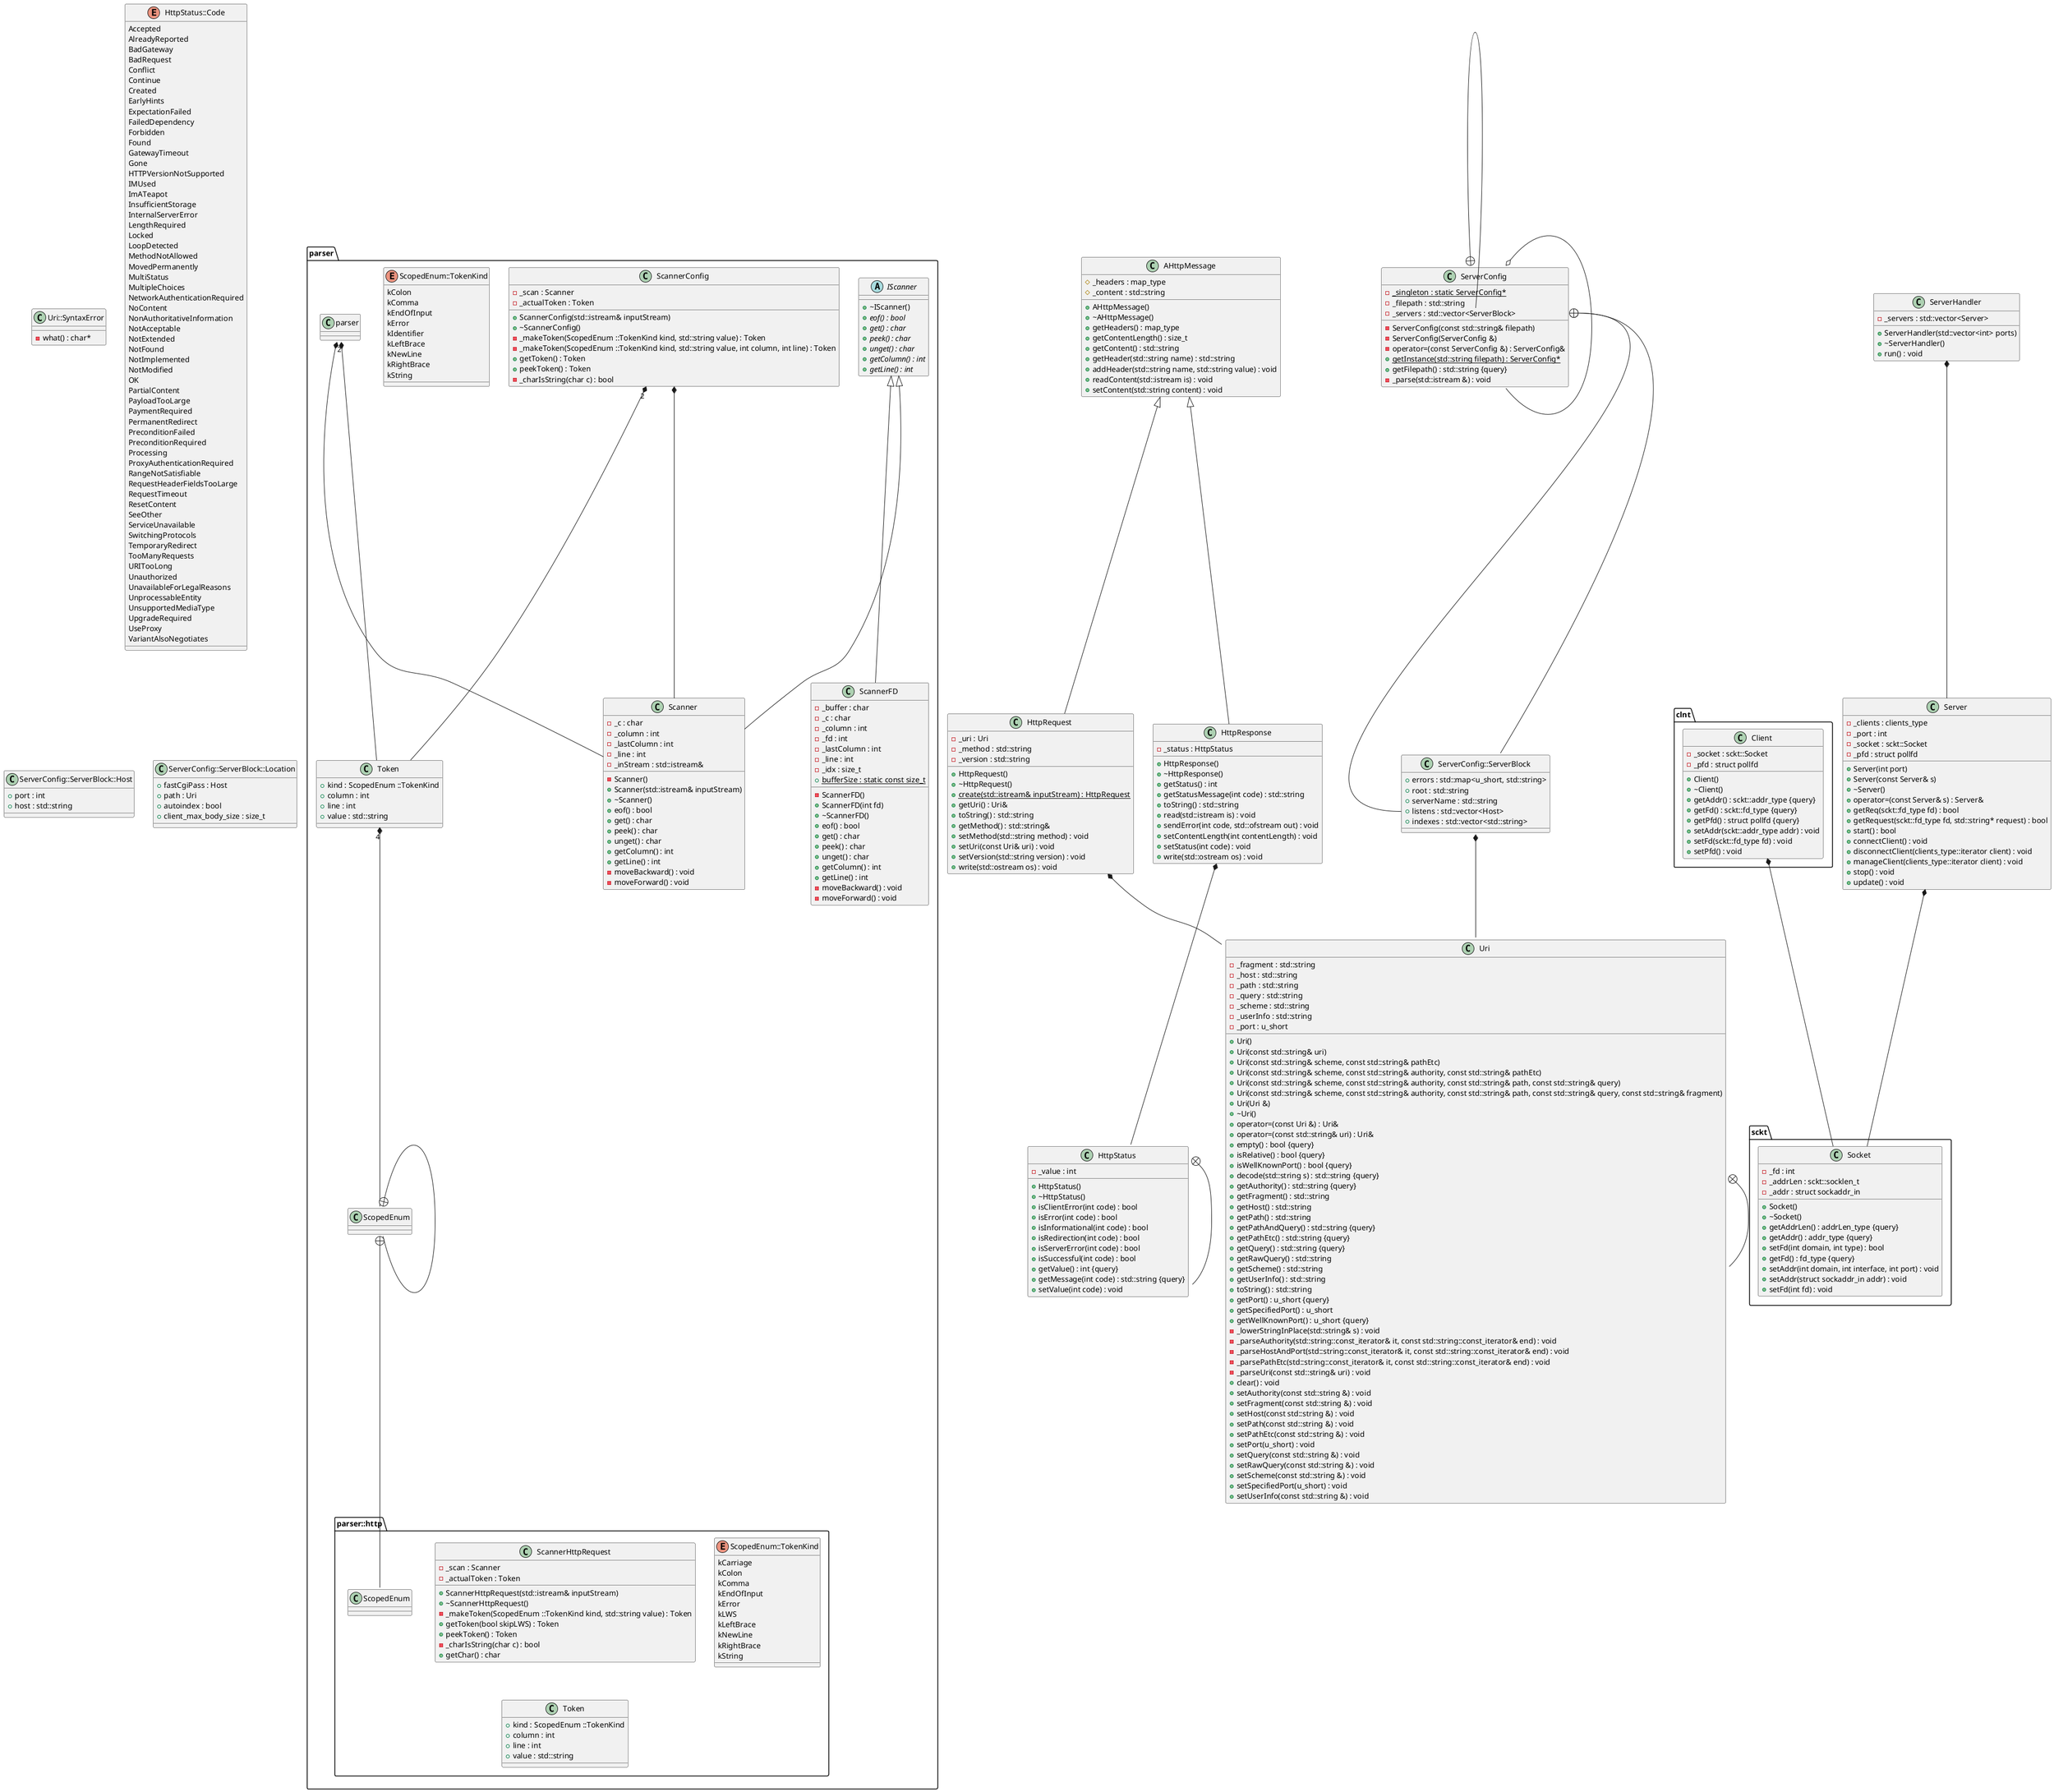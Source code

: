 @startuml





/' Objects '/

class AHttpMessage {
	+AHttpMessage()
	+~AHttpMessage()
	#_headers : map_type
	+getHeaders() : map_type
	+getContentLength() : size_t
	#_content : std::string
	+getContent() : std::string
	+getHeader(std::string name) : std::string
	+addHeader(std::string name, std::string value) : void
	+readContent(std::istream is) : void
	+setContent(std::string content) : void
}


class HttpRequest {
	+HttpRequest()
	+~HttpRequest()
	+{static} create(std::istream& inputStream) : HttpRequest
	-_uri : Uri
	+getUri() : Uri&
	-_method : std::string
	-_version : std::string
	+toString() : std::string
	+getMethod() : std::string&
	+setMethod(std::string method) : void
	+setUri(const Uri& uri) : void
	+setVersion(std::string version) : void
	+write(std::ostream os) : void
}


class HttpResponse {
	+HttpResponse()
	+~HttpResponse()
	-_status : HttpStatus
	+getStatus() : int
	+getStatusMessage(int code) : std::string
	+toString() : std::string
	+read(std::istream is) : void
	+sendError(int code, std::ofstream out) : void
	+setContentLength(int contentLength) : void
	+setStatus(int code) : void
	+write(std::ostream os) : void
}


class HttpStatus {
	+HttpStatus()
	+~HttpStatus()
	+isClientError(int code) : bool
	+isError(int code) : bool
	+isInformational(int code) : bool
	+isRedirection(int code) : bool
	+isServerError(int code) : bool
	+isSuccessful(int code) : bool
	-_value : int
	+getValue() : int {query}
	+getMessage(int code) : std::string {query}
	+setValue(int code) : void
}


class Server {
	+Server(int port)
	+Server(const Server& s)
	+~Server()
	+operator=(const Server& s) : Server&
	+getReq(sckt::fd_type fd) : bool
	+getRequest(sckt::fd_type fd, std::string* request) : bool
	+start() : bool
	-_clients : clients_type
	-_port : int
	-_socket : sckt::Socket
	-_pfd : struct pollfd
	+connectClient() : void
	+disconnectClient(clients_type::iterator client) : void
	+manageClient(clients_type::iterator client) : void
	+stop() : void
	+update() : void
}


class ServerConfig {
	-ServerConfig(const std::string& filepath)
	-ServerConfig(ServerConfig &)
	-operator=(const ServerConfig &) : ServerConfig&
	+{static} getInstance(std::string filepath) : ServerConfig*
	-{static} _singleton : static ServerConfig*
	-_filepath : std::string
	+getFilepath() : std::string {query}
	-_servers : std::vector<ServerBlock>
	-_parse(std::istream &) : void
}


class ServerHandler {
	+ServerHandler(std::vector<int> ports)
	+~ServerHandler()
	-_servers : std::vector<Server>
	+run() : void
}


class Uri {
	+Uri()
	+Uri(const std::string& uri)
	+Uri(const std::string& scheme, const std::string& pathEtc)
	+Uri(const std::string& scheme, const std::string& authority, const std::string& pathEtc)
	+Uri(const std::string& scheme, const std::string& authority, const std::string& path, const std::string& query)
	+Uri(const std::string& scheme, const std::string& authority, const std::string& path, const std::string& query, const std::string& fragment)
	+Uri(Uri &)
	+~Uri()
	+operator=(const Uri &) : Uri&
	+operator=(const std::string& uri) : Uri&
	+empty() : bool {query}
	+isRelative() : bool {query}
	+isWellKnownPort() : bool {query}
	-_fragment : std::string
	-_host : std::string
	-_path : std::string
	-_query : std::string
	-_scheme : std::string
	-_userInfo : std::string
	+decode(std::string s) : std::string {query}
	+getAuthority() : std::string {query}
	+getFragment() : std::string
	+getHost() : std::string
	+getPath() : std::string
	+getPathAndQuery() : std::string {query}
	+getPathEtc() : std::string {query}
	+getQuery() : std::string {query}
	+getRawQuery() : std::string
	+getScheme() : std::string
	+getUserInfo() : std::string
	+toString() : std::string
	-_port : u_short
	+getPort() : u_short {query}
	+getSpecifiedPort() : u_short
	+getWellKnownPort() : u_short {query}
	-_lowerStringInPlace(std::string& s) : void
	-_parseAuthority(std::string::const_iterator& it, const std::string::const_iterator& end) : void
	-_parseHostAndPort(std::string::const_iterator& it, const std::string::const_iterator& end) : void
	-_parsePathEtc(std::string::const_iterator& it, const std::string::const_iterator& end) : void
	-_parseUri(const std::string& uri) : void
	+clear() : void
	+setAuthority(const std::string &) : void
	+setFragment(const std::string &) : void
	+setHost(const std::string &) : void
	+setPath(const std::string &) : void
	+setPathEtc(const std::string &) : void
	+setPort(u_short) : void
	+setQuery(const std::string &) : void
	+setRawQuery(const std::string &) : void
	+setScheme(const std::string &) : void
	+setSpecifiedPort(u_short) : void
	+setUserInfo(const std::string &) : void
}


class Uri::SyntaxError {
	-what() : char*
}


enum HttpStatus::Code {
	Accepted
	AlreadyReported
	BadGateway
	BadRequest
	Conflict
	Continue
	Created
	EarlyHints
	ExpectationFailed
	FailedDependency
	Forbidden
	Found
	GatewayTimeout
	Gone
	HTTPVersionNotSupported
	IMUsed
	ImATeapot
	InsufficientStorage
	InternalServerError
	LengthRequired
	Locked
	LoopDetected
	MethodNotAllowed
	MovedPermanently
	MultiStatus
	MultipleChoices
	NetworkAuthenticationRequired
	NoContent
	NonAuthoritativeInformation
	NotAcceptable
	NotExtended
	NotFound
	NotImplemented
	NotModified
	OK
	PartialContent
	PayloadTooLarge
	PaymentRequired
	PermanentRedirect
	PreconditionFailed
	PreconditionRequired
	Processing
	ProxyAuthenticationRequired
	RangeNotSatisfiable
	RequestHeaderFieldsTooLarge
	RequestTimeout
	ResetContent
	SeeOther
	ServiceUnavailable
	SwitchingProtocols
	TemporaryRedirect
	TooManyRequests
	URITooLong
	Unauthorized
	UnavailableForLegalReasons
	UnprocessableEntity
	UnsupportedMediaType
	UpgradeRequired
	UseProxy
	VariantAlsoNegotiates
}


class ServerConfig::ServerBlock {
	+errors : std::map<u_short, std::string>
	+root : std::string
	+serverName : std::string
	+listens : std::vector<Host>
	+indexes : std::vector<std::string>
}


class ServerConfig::ServerBlock::Host {
	+port : int
	+host : std::string
}


class ServerConfig::ServerBlock::Location {
	+fastCgiPass : Host
	+path : Uri
	+autoindex : bool
	+client_max_body_size : size_t
}


namespace clnt {
	class Client {
		+Client()
		+~Client()
		-_socket : sckt::Socket
		+getAddr() : sckt::addr_type {query}
		+getFd() : sckt::fd_type {query}
		-_pfd : struct pollfd
		+getPfd() : struct pollfd {query}
		+setAddr(sckt::addr_type addr) : void
		+setFd(sckt::fd_type fd) : void
		+setPfd() : void
	}
}


namespace parser {
	abstract class IScanner {
		+~IScanner()
		+{abstract} eof() : bool
		+{abstract} get() : char
		+{abstract} peek() : char
		+{abstract} unget() : char
		+{abstract} getColumn() : int
		+{abstract} getLine() : int
	}

	class Scanner {
		-Scanner()
		+Scanner(std::istream& inputStream)
		+~Scanner()
		+eof() : bool
		-_c : char
		+get() : char
		+peek() : char
		+unget() : char
		-_column : int
		-_lastColumn : int
		-_line : int
		+getColumn() : int
		+getLine() : int
		-_inStream : std::istream&
		-moveBackward() : void
		-moveForward() : void
	}

	class ScannerConfig {
		+ScannerConfig(std::istream& inputStream)
		+~ScannerConfig()
		-_scan : Scanner
		-_actualToken : Token
		-_makeToken(ScopedEnum ::TokenKind kind, std::string value) : Token
		-_makeToken(ScopedEnum ::TokenKind kind, std::string value, int column, int line) : Token
		+getToken() : Token
		+peekToken() : Token
		-_charIsString(char c) : bool
	}

	class ScannerFD {
		-ScannerFD()
		+ScannerFD(int fd)
		+~ScannerFD()
		+eof() : bool
		-_buffer : char
		-_c : char
		+get() : char
		+peek() : char
		+unget() : char
		-_column : int
		-_fd : int
		-_lastColumn : int
		-_line : int
		+getColumn() : int
		+getLine() : int
		-_idx : size_t
		+{static} bufferSize : static const size_t
		-moveBackward() : void
		-moveForward() : void
	}

	enum ScopedEnum::TokenKind {
		kColon
		kComma
		kEndOfInput
		kError
		kIdentifier
		kLeftBrace
		kNewLine
		kRightBrace
		kString
	}

	class ScopedEnum {
	}

	class Token {
		+kind : ScopedEnum ::TokenKind
		+column : int
		+line : int
		+value : std::string
	}

	namespace parser::http {
		class ScannerHttpRequest {
			+ScannerHttpRequest(std::istream& inputStream)
			+~ScannerHttpRequest()
			-_scan : Scanner
			-_actualToken : Token
			-_makeToken(ScopedEnum ::TokenKind kind, std::string value) : Token
			+getToken(bool skipLWS) : Token
			+peekToken() : Token
			-_charIsString(char c) : bool
			+getChar() : char
		}

		enum ScopedEnum::TokenKind {
			kCarriage
			kColon
			kComma
			kEndOfInput
			kError
			kLWS
			kLeftBrace
			kNewLine
			kRightBrace
			kString
		}

		class ScopedEnum {
		}

		class Token {
			+kind : ScopedEnum ::TokenKind
			+column : int
			+line : int
			+value : std::string
		}
	}
}


namespace sckt {
	class Socket {
		+Socket()
		+~Socket()
		+getAddrLen() : addrLen_type {query}
		+getAddr() : addr_type {query}
		+setFd(int domain, int type) : bool
		+getFd() : fd_type {query}
		-_fd : int
		-_addrLen : sckt::socklen_t
		-_addr : struct sockaddr_in
		+setAddr(int domain, int interface, int port) : void
		+setAddr(struct sockaddr_in addr) : void
		+setFd(int fd) : void
	}
}





/' Inheritance relationships '/

.AHttpMessage <|-- .HttpRequest


.AHttpMessage <|-- .HttpResponse


parser.IScanner <|-- parser.Scanner


parser.IScanner <|-- parser.ScannerFD





/' Aggregation relationships '/

clnt.Client *-- sckt.Socket


.HttpRequest *-- .Uri


.HttpResponse *-- .HttpStatus


parser.ScannerConfig *-- parser.Scanner


parser.ScannerConfig "2" *-- parser.Token


parser.parser::http.ScannerHttpRequest *-- parser.Scanner


parser.parser::http.ScannerHttpRequest "2" *-- parser.Token


.Server *-- sckt.Socket


.ServerConfig o-- .ServerConfig


.ServerConfig::ServerBlock::Location *-- .Uri


.ServerHandler *-- .Server


parser.Token "4" *-- parser.ScopedEnum






/' Nested objects '/

.HttpStatus +-- .HttpStatus::Code


parser.ScopedEnum +-- parser.ScopedEnum::TokenKind


parser.ScopedEnum +-- parser.parser::http.ScopedEnum::TokenKind


.ServerConfig +-- .ServerConfig::ServerBlock


.ServerConfig::ServerBlock +-- .ServerConfig::ServerBlock::Host


.ServerConfig::ServerBlock +-- .ServerConfig::ServerBlock::Location


.Uri +-- .Uri::SyntaxError




@enduml

